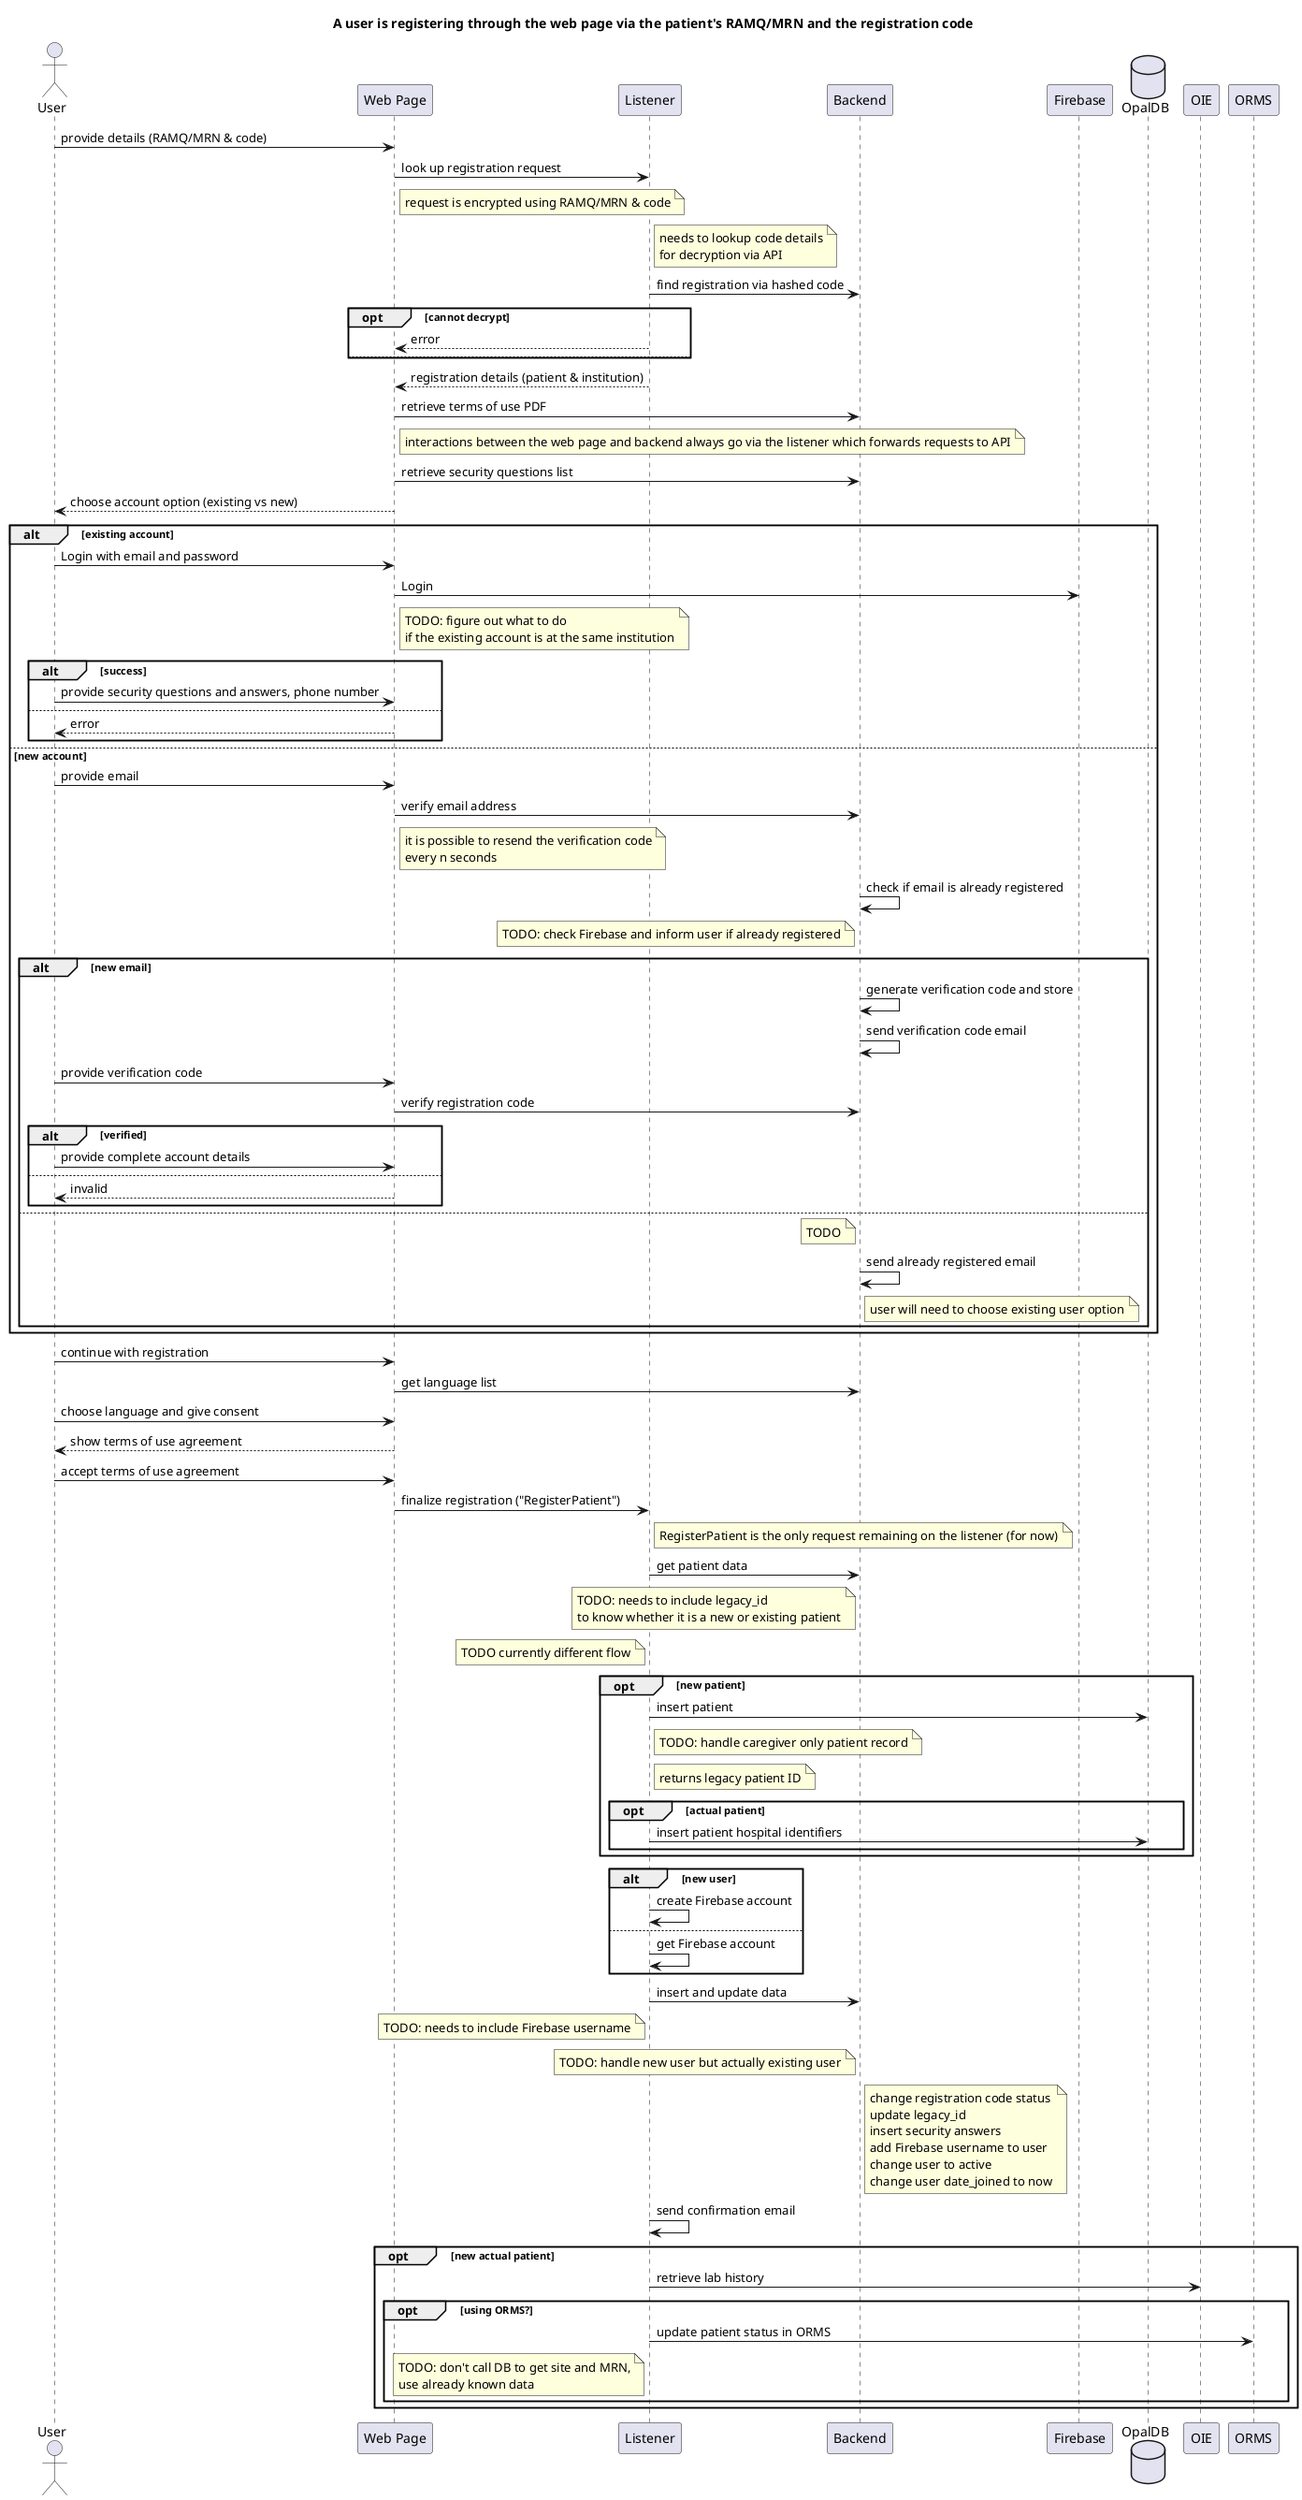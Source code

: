 @startuml sequence

title "A user is registering through the web page via the patient's RAMQ/MRN and the registration code"

actor User
participant FE as "Web Page"
participant BE as "Listener"
participant API as "Backend"
participant Firebase
database ODB as "OpalDB"
participant OIE
participant ORMS

User -> FE: provide details (RAMQ/MRN & code)
FE -> BE: look up registration request
note right of FE: request is encrypted using RAMQ/MRN & code
note right of BE: needs to lookup code details\nfor decryption via API
BE -> API: find registration via hashed code

opt cannot decrypt
    BE --> FE: error
else
end

BE --> FE: registration details (patient & institution)
FE -> API: retrieve terms of use PDF
note right of FE: interactions between the web page and backend always go via the listener which forwards requests to API
FE -> API: retrieve security questions list
FE --> User: choose account option (existing vs new)

alt existing account
    User -> FE: Login with email and password
    FE -> Firebase: Login
    note right of FE: TODO: figure out what to do\nif the existing account is at the same institution
    alt success
        User -> FE: provide security questions and answers, phone number
    else
        FE --> User: error
    end
else new account
    User -> FE: provide email
    FE -> API: verify email address
    note right of FE: it is possible to resend the verification code\nevery n seconds
    API -> API: check if email is already registered
    note left of API: TODO: check Firebase and inform user if already registered
    alt new email
        API -> API: generate verification code and store
        API -> API: send verification code email
        User -> FE: provide verification code
        FE -> API: verify registration code

        alt verified
            User -> FE: provide complete account details
        else
            FE --> User: invalid
        end
    else
        note left of API: TODO
        API -> API: send already registered email
        note right of API: user will need to choose existing user option
    end
end

User -> FE: continue with registration
FE -> API: get language list
User -> FE: choose language and give consent
FE --> User: show terms of use agreement
User -> FE: accept terms of use agreement
FE -> BE: finalize registration ("RegisterPatient")
note right of BE: RegisterPatient is the only request remaining on the listener (for now)
BE -> API: get patient data
note left of API: TODO: needs to include legacy_id\nto know whether it is a new or existing patient

note left of BE: TODO currently different flow
opt new patient
    BE -> ODB: insert patient
    note right of BE: TODO: handle caregiver only patient record
    note right of BE: returns legacy patient ID
    opt actual patient
        BE -> ODB: insert patient hospital identifiers
    end
end

alt new user
    BE -> BE: create Firebase account
else
    BE -> BE: get Firebase account
end

BE -> API: insert and update data
note left of BE: TODO: needs to include Firebase username
note left of API: TODO: handle new user but actually existing user
note right of API: change registration code status\nupdate legacy_id\ninsert security answers\nadd Firebase username to user\nchange user to active\nchange user date_joined to now

BE -> BE: send confirmation email

opt new actual patient
    BE -> OIE: retrieve lab history
    opt using ORMS?
        BE -> ORMS: update patient status in ORMS
        note left of BE: TODO: don't call DB to get site and MRN,\nuse already known data
    end
end

@enduml
